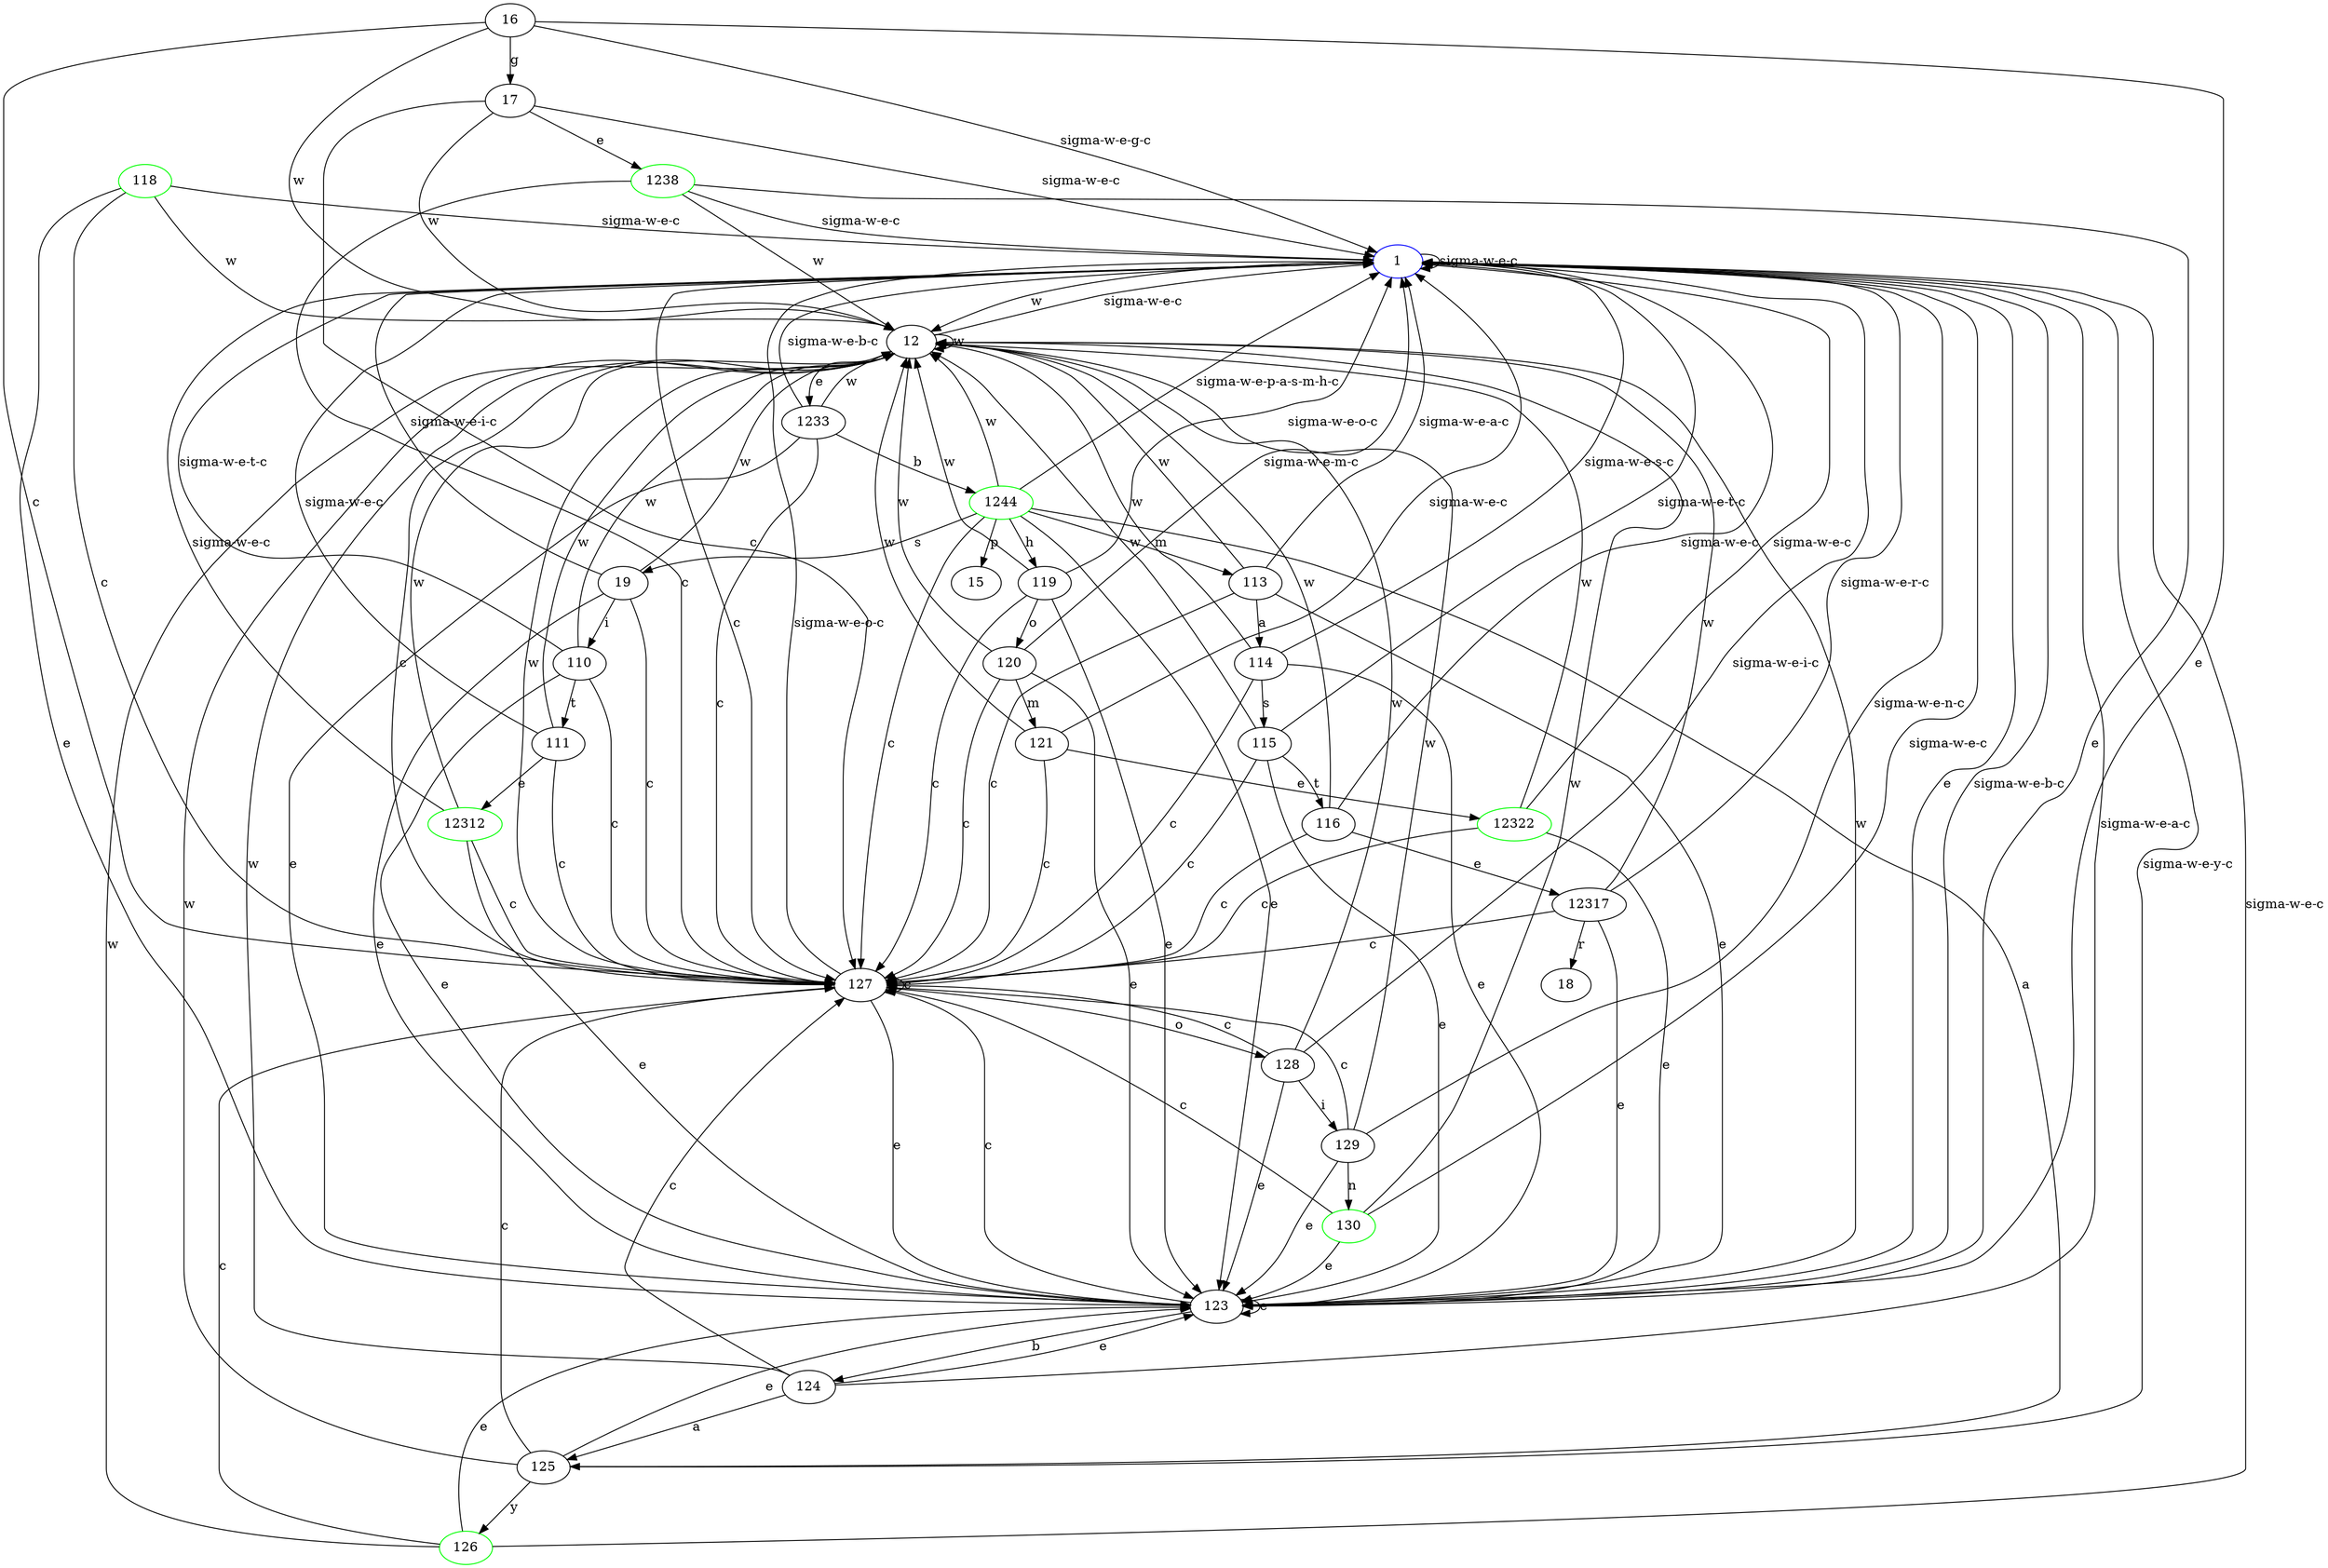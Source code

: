 digraph MyGraph{
    1[color=blue]
    1->{12}[label="w"]
    1->{123}[label="e"]
    1->{127}[label="c"]
    1->{1}[label="sigma-w-e-c"]

    12->{12}[label="w"]
    12->{1233}[label="e"]
    12->{127}[label="c"]
    12->{1}[label="sigma-w-e-c"]

    123->{12}[label="w"]
    123->{123}[label="e"]
    123->{124}[label="b"]
    123->{127}[label="c"]
    123->{1}[label="sigma-w-e-b-c"]

    127->{12}[label="w"]
    127->{123}[label="e"]
    127->{128}[label="o"]
    127->{127}[label="c"]
    127->{1}[label="sigma-w-e-o-c"]

    1233->{12}[label="w"]
    1233->{123}[label="e"]
    1233->{1244}[label="b"]
    1233->{127}[label="c"]
    1233->{1}[label="sigma-w-e-b-c"]

    124->{12}[label="w"]
    124->{123}[label="e"]
    124->{125}[label="a"]
    124->{127}[label="c"]
    124->{1}[label="sigma-w-e-a-c"]

    128->{12}[label="w"]
    128->{123}[label="e"]
    128->{129}[label="i"]
    128->{127}[label="c"]
    128->{1}[label="sigma-w-e-i-c"]

    1244[color= green]
    1244->{12}[label="w"]
    1244->{123}[label="e"]
    1244->{15}[label="p"]
    1244->{125}[label="a"]
    1244->{19}[label="s"]
    1244->{113}[label="m"]
    1244->{119}[label="h"]
    1244->{127}[label="c"]
    1244->{1}[label="sigma-w-e-p-a-s-m-h-c"]

    125->{12}[label="w"]
    125->{123}[label="e"]
    125->{126}[label="y"]
    125->{127}[label="c"]
    125->{1}[label="sigma-w-e-y-c"]

    129->{12}[label="w"]
    129->{123}[label="e"]
    129->{127}[label="c"]
    129->{130}[label="n"]
    129->{1}[label="sigma-w-e-n-c"]

    19->{12}[label="w"]
    19->{123}[label="e"]
    19->{127}[label="c"]
    19->{110}[label="i"]
    19->{1}[label="sigma-w-e-i-c"]

    113->{12}[label="w"]
    113->{123}[label="e"]
    113->{127}[label="c"]
    113->{114}[label="a"]
    113->{1}[label="sigma-w-e-a-c"]

    119->{12}[label="w"]
    119->{123}[label="e"]
    119->{127}[label="c"]
    119->{120}[label="o"]
    119->{1}[label="sigma-w-e-o-c"]

    126[color=green]
    126->{12}[label="w"]
    126->{123}[label="e"]
    126->{127}[label="c"]
    126->{1}[label="sigma-w-e-c"]

    130[color=green]
    130->{12}[label="w"]
    130->{123}[label="e"]
    130->{127}[label="c"]
    130->{1}[label="sigma-w-e-c"]

    16->{12}[label="w"]
    16->{123}[label="e"]
    16->{127}[label="c"]
    16->{17}[label="g"]
    16->{1}[label="sigma-w-e-g-c"]
    
    110->{12}[label="w"]
    110->{123}[label="e"]
    110->{127}[label="c"]
    110->{111}[label="t"]
    110->{1}[label="sigma-w-e-t-c"]

    114->{12}[label="w"]
    114->{123}[label="e"]
    114->{127}[label="c"]
    114->{115}[label="s"]
    114->{1}[label="sigma-w-e-s-c"]

    17->{12}[label="w"]
    17->{1238}[label="e"]
    17->{127}[label="c"]
    17->{1}[label="sigma-w-e-c"]

    111->{12}[label="w"]
    111->{12312}[label="e"]
    111->{127}[label="c"]
    111->{1}[label="sigma-w-e-c"]

    115->{12}[label="w"]
    115->{123}[label="e"]
    115->{127}[label="c"]
    115->{116}[label="t"]
    115->{1}[label="sigma-w-e-t-c"]
    
    1238[color=green]
    1238->{12}[label="w"]
    1238->{123}[label="e"]
    1238->{127}[label="c"]
    1238->{1}[label="sigma-w-e-c"]

    12312[color=green]
    12312->{12}[label="w"]
    12312->{123}[label="e"]
    12312->{127}[label="c"]
    12312->{1}[label="sigma-w-e-c"]
    
    120->{12}[label="w"]
    120->{123}[label="e"]
    120->{127}[label="c"]
    120->{121}[label="m"]
    120->{1}[label="sigma-w-e-m-c"]
    
    116->{12}[label="w"]
    116->{12317}[label="e"]
    116->{127}[label="c"]
    116->{1}[label="sigma-w-e-c"]
    
    121->{12}[label="w"]
    121->{12322}[label="e"]
    121->{127}[label="c"]
    121->{1}[label="sigma-w-e-c"]

    12317->{12}[label="w"]
    12317->{123}[label="e"]
    12317->{127}[label="c"]
    12317->{18}[label="r"]
    12317->{1}[label="sigma-w-e-r-c"]
    
    12322[color=green]
    12322->{12}[label="w"]
    12322->{123}[label="e"]
    12322->{127}[label="c"]
    12322->{1}[label="sigma-w-e-c"]

    118[color=green]
    118->{12}[label="w"]
    118->{123}[label="e"]
    118->{127}[label="c"]
    118->{1}[label="sigma-w-e-c"]
}